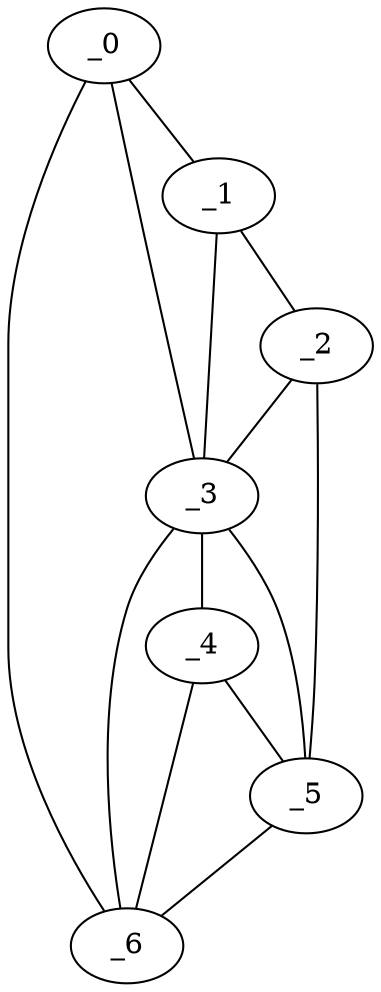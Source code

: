 graph "obj9__140.gxl" {
	_0	 [x=22,
		y=109];
	_1	 [x=25,
		y=17];
	_0 -- _1	 [valence=1];
	_3	 [x=88,
		y=26];
	_0 -- _3	 [valence=2];
	_6	 [x=107,
		y=112];
	_0 -- _6	 [valence=1];
	_2	 [x=76,
		y=5];
	_1 -- _2	 [valence=1];
	_1 -- _3	 [valence=2];
	_2 -- _3	 [valence=1];
	_5	 [x=107,
		y=5];
	_2 -- _5	 [valence=1];
	_4	 [x=103,
		y=24];
	_3 -- _4	 [valence=2];
	_3 -- _5	 [valence=1];
	_3 -- _6	 [valence=2];
	_4 -- _5	 [valence=2];
	_4 -- _6	 [valence=1];
	_5 -- _6	 [valence=1];
}
